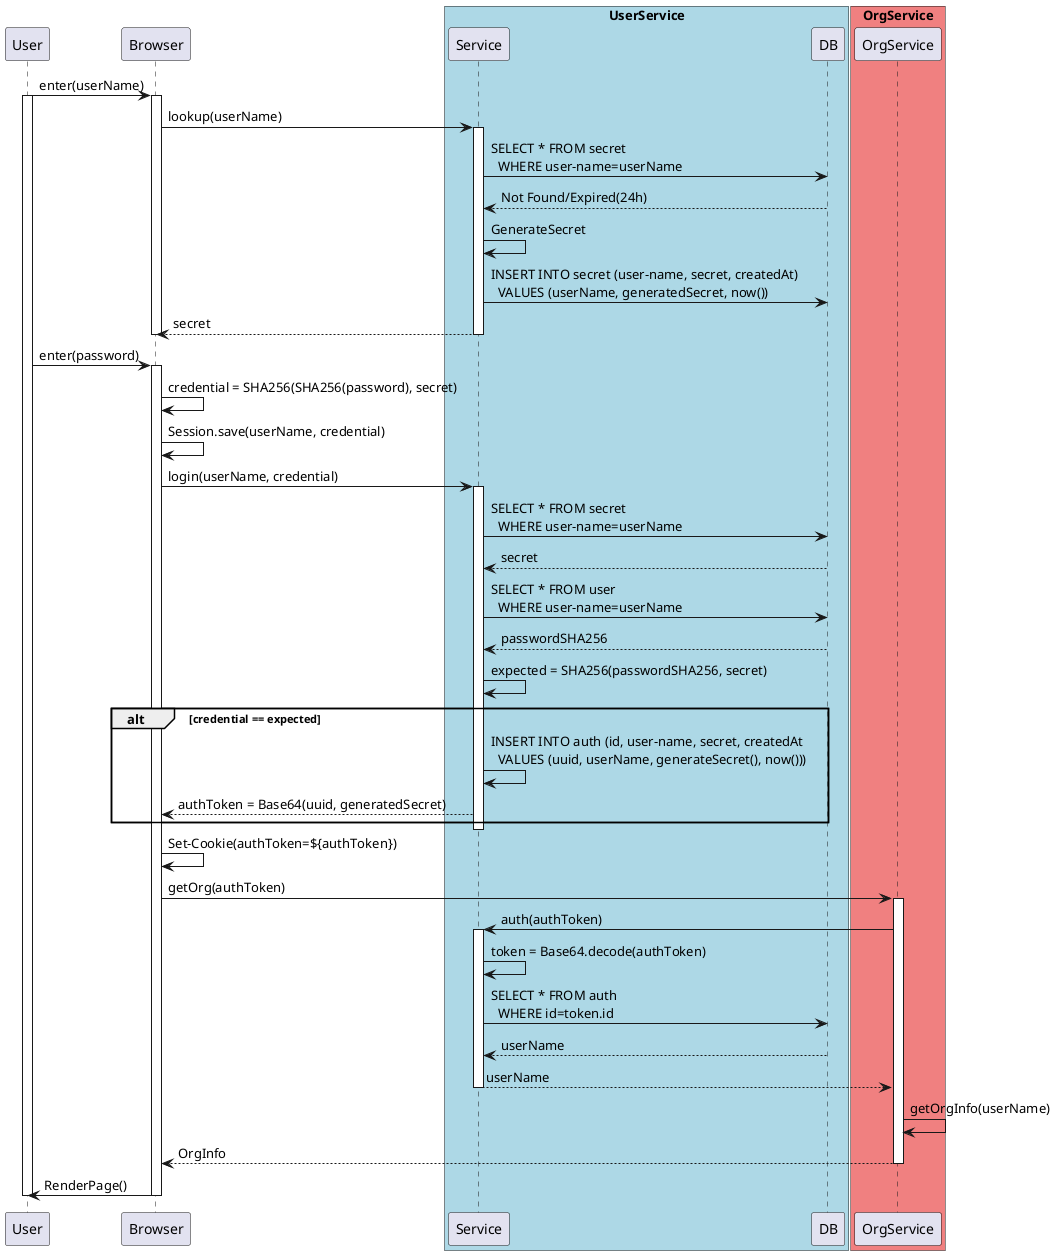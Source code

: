 @startuml user_service

participant User
participant Browser

box "UserService" #LightBlue
participant Service
participant DB
end box

box "OrgService" #LightCoral
participant OrgService
end box


User -> Browser: enter(userName)
activate User
activate Browser
Browser -> Service: lookup(userName)
activate Service
Service -> DB: SELECT * FROM secret \n  WHERE user-name=userName

DB --> Service: Not Found/Expired(24h)
Service -> Service: GenerateSecret
Service -> DB: INSERT INTO secret (user-name, secret, createdAt) \n  VALUES (userName, generatedSecret, now())

Service --> Browser: secret
deactivate Service
deactivate Browser

User -> Browser: enter(password)
activate Browser
Browser -> Browser: credential = SHA256(SHA256(password), secret)
Browser -> Browser: Session.save(userName, credential)
Browser -> Service: login(userName, credential)
activate Service
Service -> DB: SELECT * FROM secret \n  WHERE user-name=userName
DB --> Service: secret
Service -> DB: SELECT * FROM user \n  WHERE user-name=userName
DB --> Service: passwordSHA256
Service -> Service: expected = SHA256(passwordSHA256, secret)
alt credential == expected
Service -> Service: INSERT INTO auth (id, user-name, secret, createdAt \n  VALUES (uuid, userName, generateSecret(), now()))
Service --> Browser: authToken = Base64(uuid, generatedSecret)
end
deactivate Service
Browser -> Browser: Set-Cookie(authToken=${authToken})
Browser -> OrgService: getOrg(authToken)
activate OrgService
OrgService -> Service: auth(authToken)
activate Service
Service -> Service: token = Base64.decode(authToken)
Service -> DB: SELECT * FROM auth \n  WHERE id=token.id
DB --> Service: userName
Service --> OrgService: userName
deactivate Service
OrgService -> OrgService: getOrgInfo(userName)
OrgService --> Browser: OrgInfo
deactivate OrgService
Browser -> User: RenderPage()
deactivate Browser
deactivate User


@enduml
